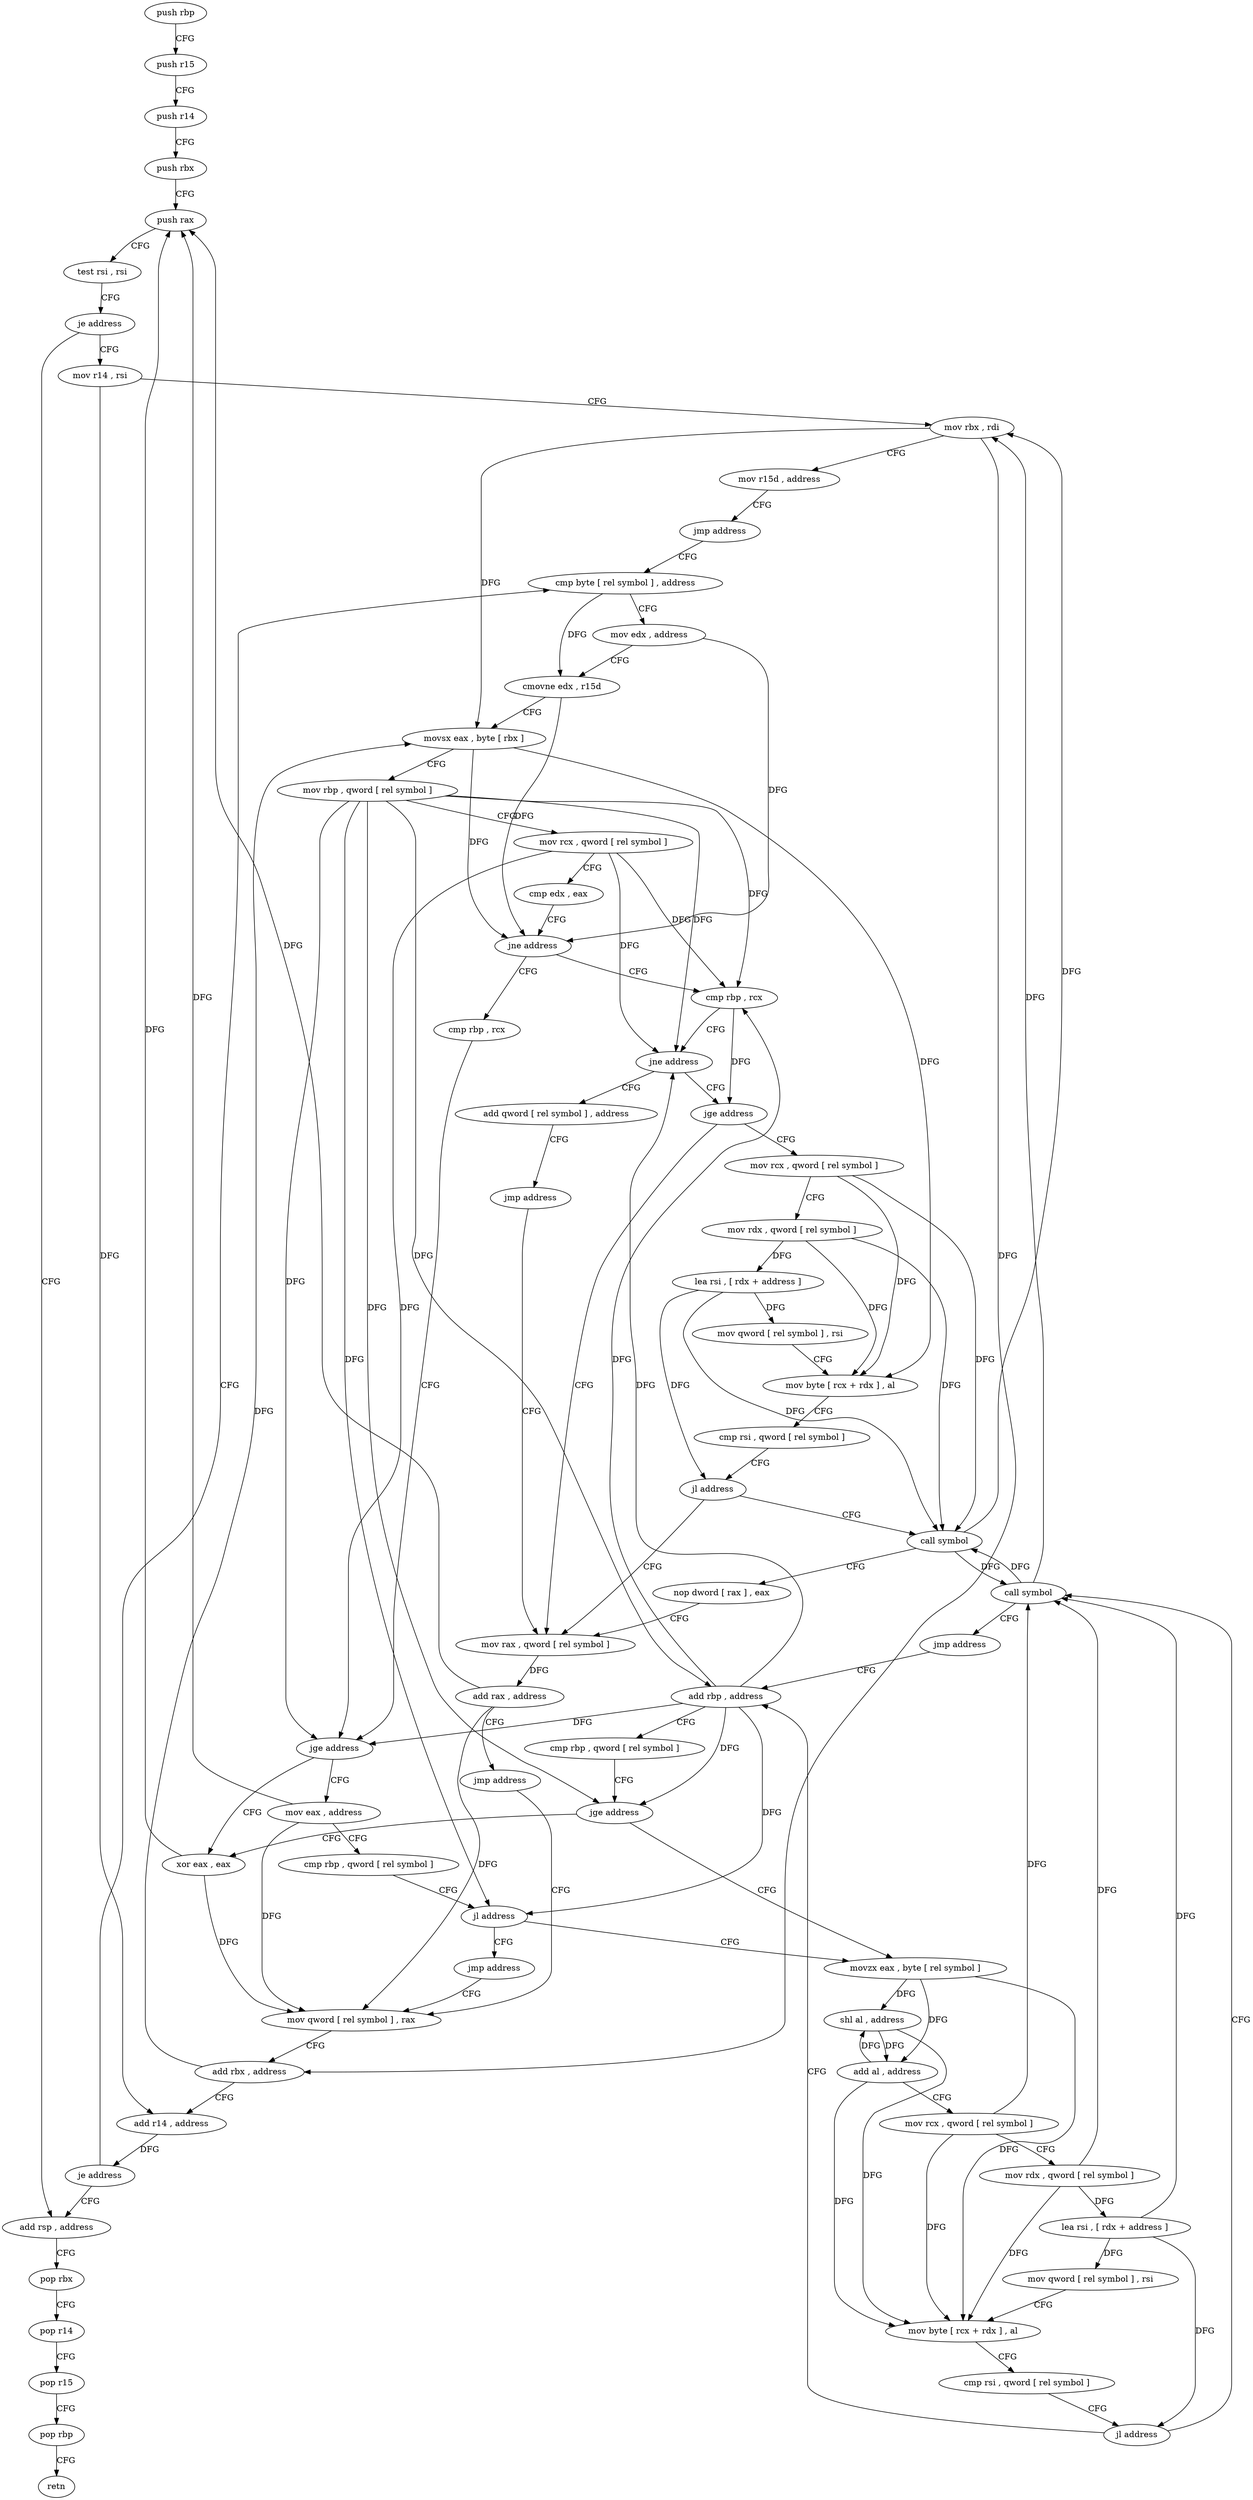 digraph "func" {
"4215072" [label = "push rbp" ]
"4215073" [label = "push r15" ]
"4215075" [label = "push r14" ]
"4215077" [label = "push rbx" ]
"4215078" [label = "push rax" ]
"4215079" [label = "test rsi , rsi" ]
"4215082" [label = "je address" ]
"4215360" [label = "add rsp , address" ]
"4215088" [label = "mov r14 , rsi" ]
"4215364" [label = "pop rbx" ]
"4215365" [label = "pop r14" ]
"4215367" [label = "pop r15" ]
"4215369" [label = "pop rbp" ]
"4215370" [label = "retn" ]
"4215091" [label = "mov rbx , rdi" ]
"4215094" [label = "mov r15d , address" ]
"4215100" [label = "jmp address" ]
"4215127" [label = "cmp byte [ rel symbol ] , address" ]
"4215134" [label = "mov edx , address" ]
"4215139" [label = "cmovne edx , r15d" ]
"4215143" [label = "movsx eax , byte [ rbx ]" ]
"4215146" [label = "mov rbp , qword [ rel symbol ]" ]
"4215153" [label = "mov rcx , qword [ rel symbol ]" ]
"4215160" [label = "cmp edx , eax" ]
"4215162" [label = "jne address" ]
"4215280" [label = "cmp rbp , rcx" ]
"4215164" [label = "cmp rbp , rcx" ]
"4215283" [label = "jne address" ]
"4215296" [label = "jge address" ]
"4215285" [label = "add qword [ rel symbol ] , address" ]
"4215167" [label = "jge address" ]
"4215104" [label = "xor eax , eax" ]
"4215169" [label = "mov eax , address" ]
"4215344" [label = "mov rax , qword [ rel symbol ]" ]
"4215298" [label = "mov rcx , qword [ rel symbol ]" ]
"4215293" [label = "jmp address" ]
"4215106" [label = "mov qword [ rel symbol ] , rax" ]
"4215174" [label = "cmp rbp , qword [ rel symbol ]" ]
"4215181" [label = "jl address" ]
"4215213" [label = "movzx eax , byte [ rel symbol ]" ]
"4215183" [label = "jmp address" ]
"4215351" [label = "add rax , address" ]
"4215355" [label = "jmp address" ]
"4215305" [label = "mov rdx , qword [ rel symbol ]" ]
"4215312" [label = "lea rsi , [ rdx + address ]" ]
"4215316" [label = "mov qword [ rel symbol ] , rsi" ]
"4215323" [label = "mov byte [ rcx + rdx ] , al" ]
"4215326" [label = "cmp rsi , qword [ rel symbol ]" ]
"4215333" [label = "jl address" ]
"4215335" [label = "call symbol" ]
"4215220" [label = "shl al , address" ]
"4215223" [label = "add al , address" ]
"4215225" [label = "mov rcx , qword [ rel symbol ]" ]
"4215232" [label = "mov rdx , qword [ rel symbol ]" ]
"4215239" [label = "lea rsi , [ rdx + address ]" ]
"4215243" [label = "mov qword [ rel symbol ] , rsi" ]
"4215250" [label = "mov byte [ rcx + rdx ] , al" ]
"4215253" [label = "cmp rsi , qword [ rel symbol ]" ]
"4215260" [label = "jl address" ]
"4215200" [label = "add rbp , address" ]
"4215262" [label = "call symbol" ]
"4215113" [label = "add rbx , address" ]
"4215117" [label = "add r14 , address" ]
"4215121" [label = "je address" ]
"4215340" [label = "nop dword [ rax ] , eax" ]
"4215204" [label = "cmp rbp , qword [ rel symbol ]" ]
"4215211" [label = "jge address" ]
"4215267" [label = "jmp address" ]
"4215072" -> "4215073" [ label = "CFG" ]
"4215073" -> "4215075" [ label = "CFG" ]
"4215075" -> "4215077" [ label = "CFG" ]
"4215077" -> "4215078" [ label = "CFG" ]
"4215078" -> "4215079" [ label = "CFG" ]
"4215079" -> "4215082" [ label = "CFG" ]
"4215082" -> "4215360" [ label = "CFG" ]
"4215082" -> "4215088" [ label = "CFG" ]
"4215360" -> "4215364" [ label = "CFG" ]
"4215088" -> "4215091" [ label = "CFG" ]
"4215088" -> "4215117" [ label = "DFG" ]
"4215364" -> "4215365" [ label = "CFG" ]
"4215365" -> "4215367" [ label = "CFG" ]
"4215367" -> "4215369" [ label = "CFG" ]
"4215369" -> "4215370" [ label = "CFG" ]
"4215091" -> "4215094" [ label = "CFG" ]
"4215091" -> "4215143" [ label = "DFG" ]
"4215091" -> "4215113" [ label = "DFG" ]
"4215094" -> "4215100" [ label = "CFG" ]
"4215100" -> "4215127" [ label = "CFG" ]
"4215127" -> "4215134" [ label = "CFG" ]
"4215127" -> "4215139" [ label = "DFG" ]
"4215134" -> "4215139" [ label = "CFG" ]
"4215134" -> "4215162" [ label = "DFG" ]
"4215139" -> "4215143" [ label = "CFG" ]
"4215139" -> "4215162" [ label = "DFG" ]
"4215143" -> "4215146" [ label = "CFG" ]
"4215143" -> "4215162" [ label = "DFG" ]
"4215143" -> "4215323" [ label = "DFG" ]
"4215146" -> "4215153" [ label = "CFG" ]
"4215146" -> "4215280" [ label = "DFG" ]
"4215146" -> "4215283" [ label = "DFG" ]
"4215146" -> "4215167" [ label = "DFG" ]
"4215146" -> "4215181" [ label = "DFG" ]
"4215146" -> "4215200" [ label = "DFG" ]
"4215146" -> "4215211" [ label = "DFG" ]
"4215153" -> "4215160" [ label = "CFG" ]
"4215153" -> "4215280" [ label = "DFG" ]
"4215153" -> "4215283" [ label = "DFG" ]
"4215153" -> "4215167" [ label = "DFG" ]
"4215160" -> "4215162" [ label = "CFG" ]
"4215162" -> "4215280" [ label = "CFG" ]
"4215162" -> "4215164" [ label = "CFG" ]
"4215280" -> "4215283" [ label = "CFG" ]
"4215280" -> "4215296" [ label = "DFG" ]
"4215164" -> "4215167" [ label = "CFG" ]
"4215283" -> "4215296" [ label = "CFG" ]
"4215283" -> "4215285" [ label = "CFG" ]
"4215296" -> "4215344" [ label = "CFG" ]
"4215296" -> "4215298" [ label = "CFG" ]
"4215285" -> "4215293" [ label = "CFG" ]
"4215167" -> "4215104" [ label = "CFG" ]
"4215167" -> "4215169" [ label = "CFG" ]
"4215104" -> "4215106" [ label = "DFG" ]
"4215104" -> "4215078" [ label = "DFG" ]
"4215169" -> "4215174" [ label = "CFG" ]
"4215169" -> "4215078" [ label = "DFG" ]
"4215169" -> "4215106" [ label = "DFG" ]
"4215344" -> "4215351" [ label = "DFG" ]
"4215298" -> "4215305" [ label = "CFG" ]
"4215298" -> "4215323" [ label = "DFG" ]
"4215298" -> "4215335" [ label = "DFG" ]
"4215293" -> "4215344" [ label = "CFG" ]
"4215106" -> "4215113" [ label = "CFG" ]
"4215174" -> "4215181" [ label = "CFG" ]
"4215181" -> "4215213" [ label = "CFG" ]
"4215181" -> "4215183" [ label = "CFG" ]
"4215213" -> "4215220" [ label = "DFG" ]
"4215213" -> "4215223" [ label = "DFG" ]
"4215213" -> "4215250" [ label = "DFG" ]
"4215183" -> "4215106" [ label = "CFG" ]
"4215351" -> "4215355" [ label = "CFG" ]
"4215351" -> "4215078" [ label = "DFG" ]
"4215351" -> "4215106" [ label = "DFG" ]
"4215355" -> "4215106" [ label = "CFG" ]
"4215305" -> "4215312" [ label = "DFG" ]
"4215305" -> "4215323" [ label = "DFG" ]
"4215305" -> "4215335" [ label = "DFG" ]
"4215312" -> "4215316" [ label = "DFG" ]
"4215312" -> "4215333" [ label = "DFG" ]
"4215312" -> "4215335" [ label = "DFG" ]
"4215316" -> "4215323" [ label = "CFG" ]
"4215323" -> "4215326" [ label = "CFG" ]
"4215326" -> "4215333" [ label = "CFG" ]
"4215333" -> "4215344" [ label = "CFG" ]
"4215333" -> "4215335" [ label = "CFG" ]
"4215335" -> "4215340" [ label = "CFG" ]
"4215335" -> "4215091" [ label = "DFG" ]
"4215335" -> "4215262" [ label = "DFG" ]
"4215220" -> "4215223" [ label = "DFG" ]
"4215220" -> "4215250" [ label = "DFG" ]
"4215223" -> "4215225" [ label = "CFG" ]
"4215223" -> "4215220" [ label = "DFG" ]
"4215223" -> "4215250" [ label = "DFG" ]
"4215225" -> "4215232" [ label = "CFG" ]
"4215225" -> "4215250" [ label = "DFG" ]
"4215225" -> "4215262" [ label = "DFG" ]
"4215232" -> "4215239" [ label = "DFG" ]
"4215232" -> "4215250" [ label = "DFG" ]
"4215232" -> "4215262" [ label = "DFG" ]
"4215239" -> "4215243" [ label = "DFG" ]
"4215239" -> "4215260" [ label = "DFG" ]
"4215239" -> "4215262" [ label = "DFG" ]
"4215243" -> "4215250" [ label = "CFG" ]
"4215250" -> "4215253" [ label = "CFG" ]
"4215253" -> "4215260" [ label = "CFG" ]
"4215260" -> "4215200" [ label = "CFG" ]
"4215260" -> "4215262" [ label = "CFG" ]
"4215200" -> "4215204" [ label = "CFG" ]
"4215200" -> "4215181" [ label = "DFG" ]
"4215200" -> "4215280" [ label = "DFG" ]
"4215200" -> "4215283" [ label = "DFG" ]
"4215200" -> "4215167" [ label = "DFG" ]
"4215200" -> "4215211" [ label = "DFG" ]
"4215262" -> "4215267" [ label = "CFG" ]
"4215262" -> "4215091" [ label = "DFG" ]
"4215262" -> "4215335" [ label = "DFG" ]
"4215113" -> "4215117" [ label = "CFG" ]
"4215113" -> "4215143" [ label = "DFG" ]
"4215117" -> "4215121" [ label = "DFG" ]
"4215121" -> "4215360" [ label = "CFG" ]
"4215121" -> "4215127" [ label = "CFG" ]
"4215340" -> "4215344" [ label = "CFG" ]
"4215204" -> "4215211" [ label = "CFG" ]
"4215211" -> "4215104" [ label = "CFG" ]
"4215211" -> "4215213" [ label = "CFG" ]
"4215267" -> "4215200" [ label = "CFG" ]
}
